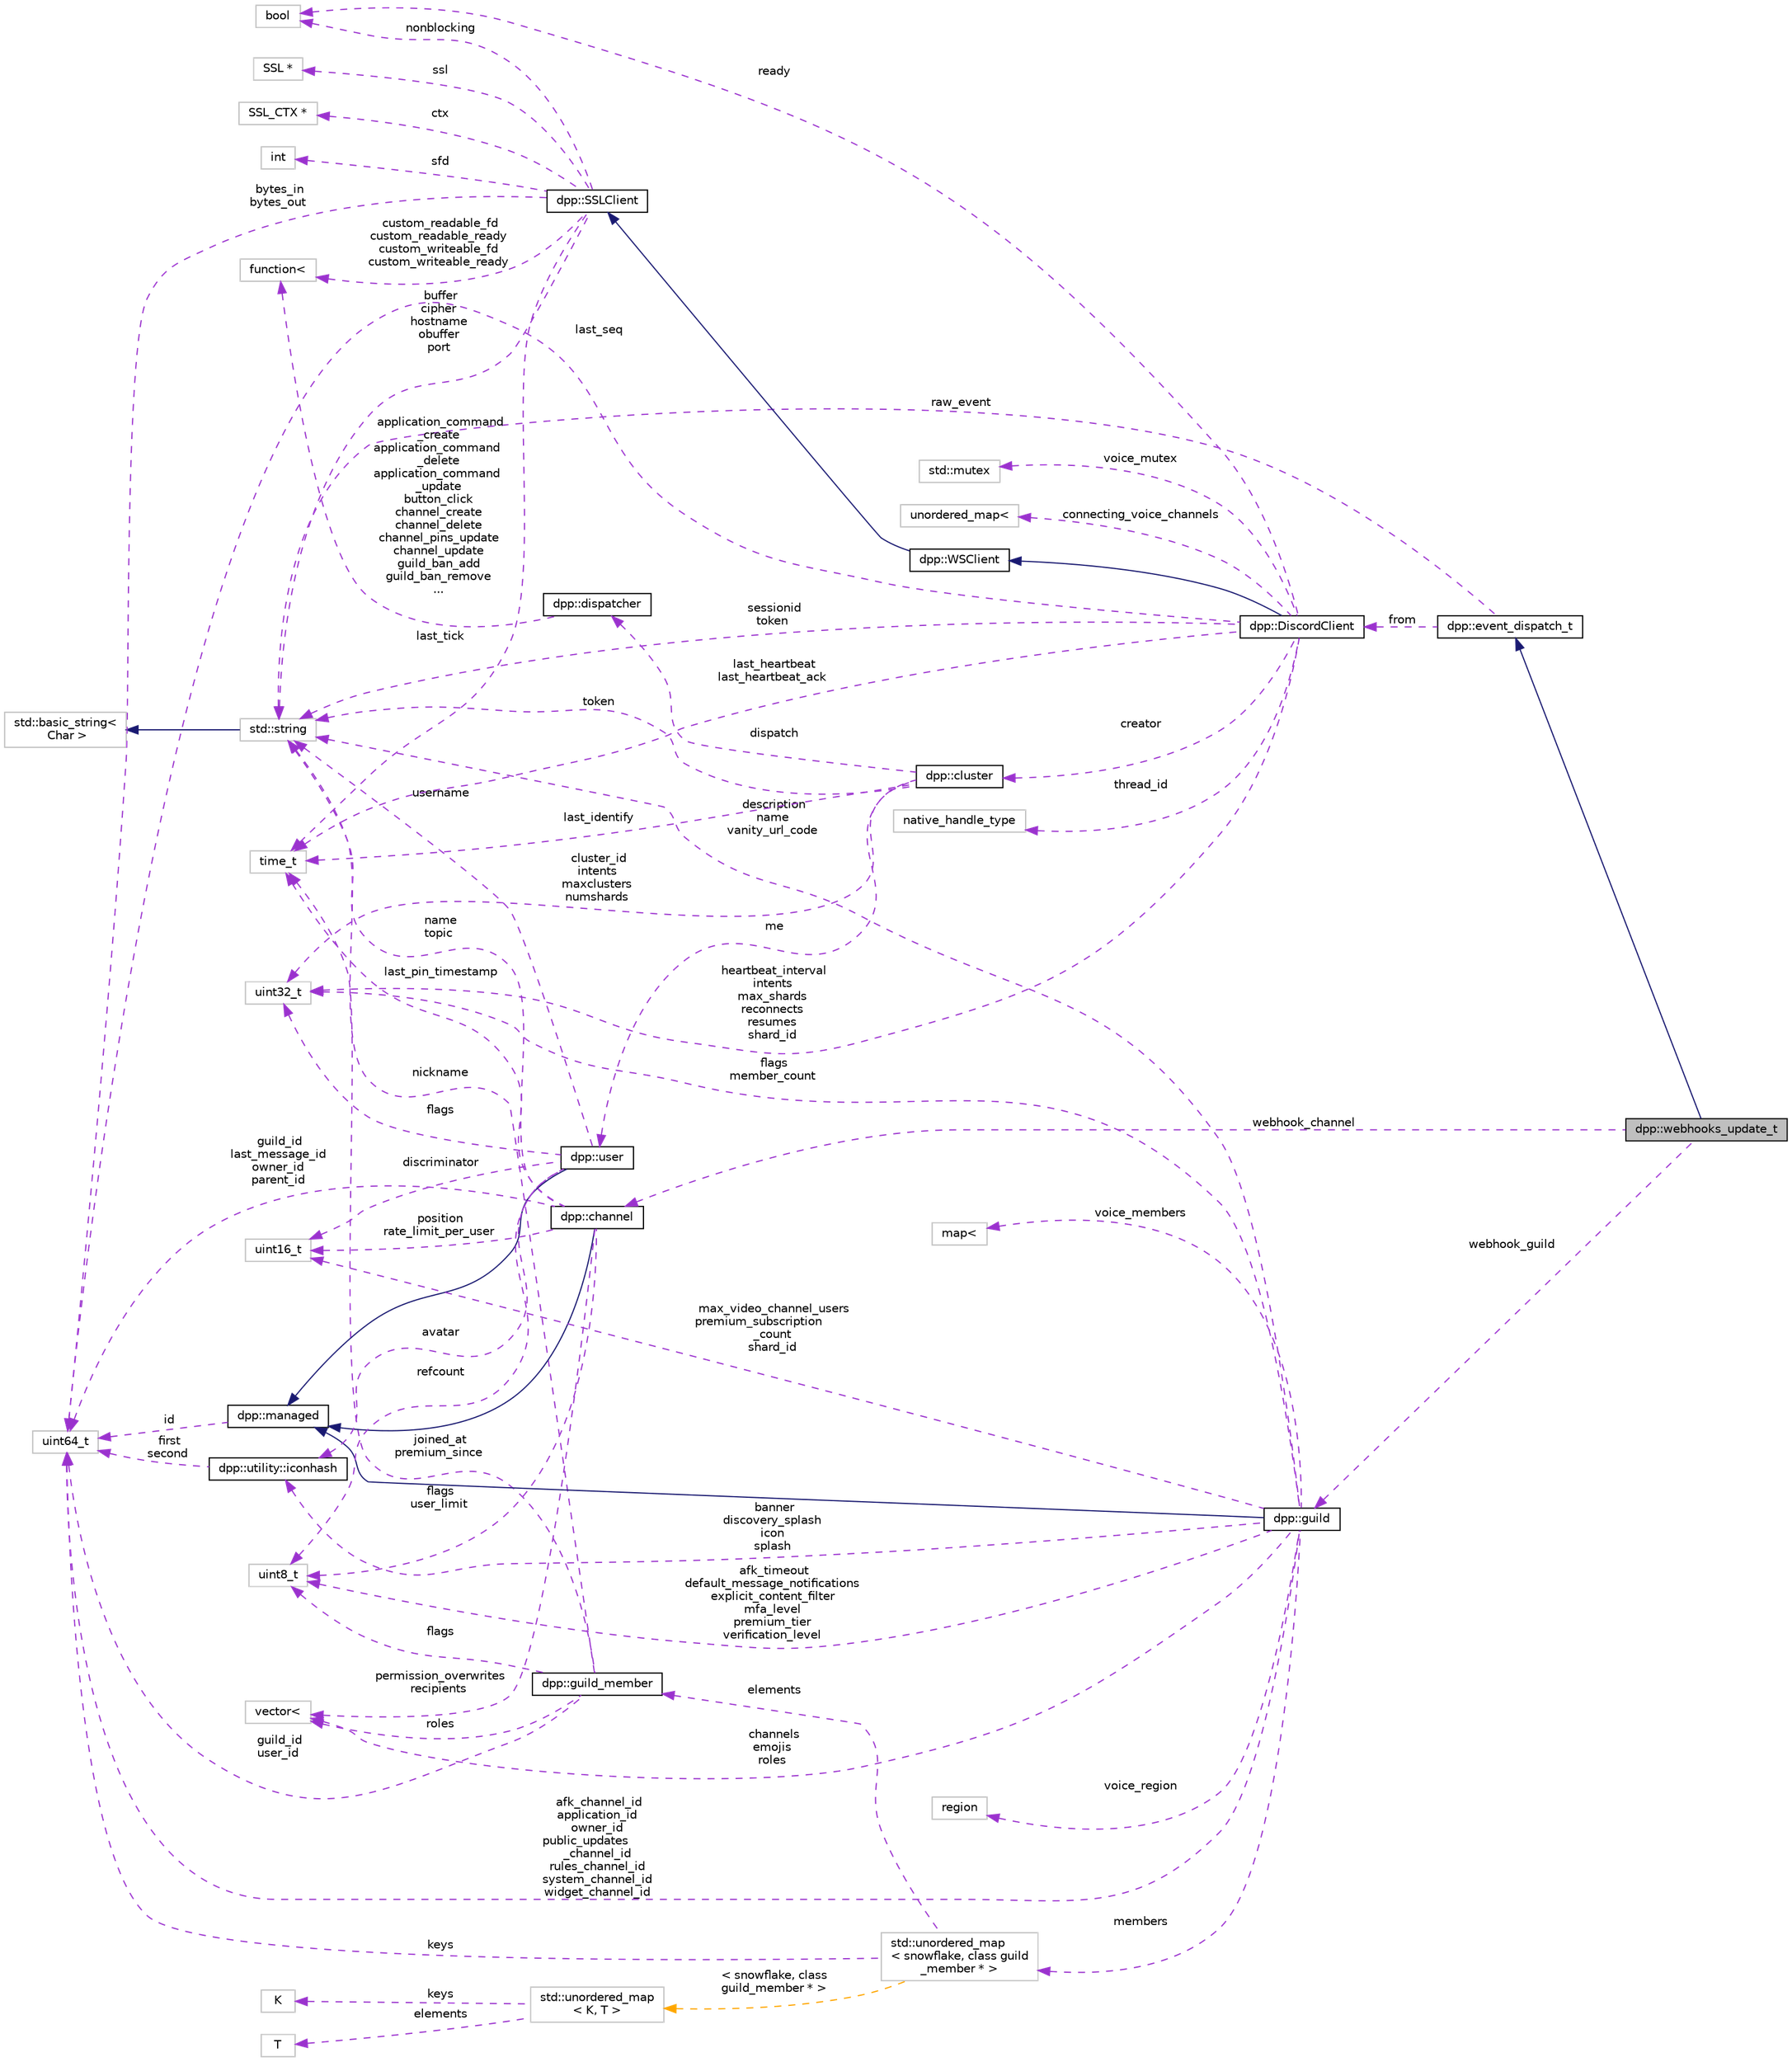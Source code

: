 digraph "dpp::webhooks_update_t"
{
 // INTERACTIVE_SVG=YES
 // LATEX_PDF_SIZE
  bgcolor="transparent";
  edge [fontname="Helvetica",fontsize="10",labelfontname="Helvetica",labelfontsize="10"];
  node [fontname="Helvetica",fontsize="10",shape=record];
  rankdir="LR";
  Node1 [label="dpp::webhooks_update_t",height=0.2,width=0.4,color="black", fillcolor="grey75", style="filled", fontcolor="black",tooltip="Webhooks update."];
  Node2 -> Node1 [dir="back",color="midnightblue",fontsize="10",style="solid",fontname="Helvetica"];
  Node2 [label="dpp::event_dispatch_t",height=0.2,width=0.4,color="black",URL="$structdpp_1_1event__dispatch__t.html",tooltip="Base event parameter struct."];
  Node3 -> Node2 [dir="back",color="darkorchid3",fontsize="10",style="dashed",label=" raw_event" ,fontname="Helvetica"];
  Node3 [label="std::string",height=0.2,width=0.4,color="grey75",tooltip=" "];
  Node4 -> Node3 [dir="back",color="midnightblue",fontsize="10",style="solid",fontname="Helvetica"];
  Node4 [label="std::basic_string\<\l Char \>",height=0.2,width=0.4,color="grey75",tooltip=" "];
  Node5 -> Node2 [dir="back",color="darkorchid3",fontsize="10",style="dashed",label=" from" ,fontname="Helvetica"];
  Node5 [label="dpp::DiscordClient",height=0.2,width=0.4,color="black",URL="$classdpp_1_1_discord_client.html",tooltip="Implements a discord client. Each DiscordClient connects to one shard and derives from a websocket cl..."];
  Node6 -> Node5 [dir="back",color="midnightblue",fontsize="10",style="solid",fontname="Helvetica"];
  Node6 [label="dpp::WSClient",height=0.2,width=0.4,color="black",URL="$classdpp_1_1_w_s_client.html",tooltip="Implements a websocket client based on the SSL client."];
  Node7 -> Node6 [dir="back",color="midnightblue",fontsize="10",style="solid",fontname="Helvetica"];
  Node7 [label="dpp::SSLClient",height=0.2,width=0.4,color="black",URL="$classdpp_1_1_s_s_l_client.html",tooltip="Implements a simple non-blocking SSL stream client."];
  Node3 -> Node7 [dir="back",color="darkorchid3",fontsize="10",style="dashed",label=" buffer\ncipher\nhostname\nobuffer\nport" ,fontname="Helvetica"];
  Node8 -> Node7 [dir="back",color="darkorchid3",fontsize="10",style="dashed",label=" nonblocking" ,fontname="Helvetica"];
  Node8 [label="bool",height=0.2,width=0.4,color="grey75",tooltip=" "];
  Node9 -> Node7 [dir="back",color="darkorchid3",fontsize="10",style="dashed",label=" sfd" ,fontname="Helvetica"];
  Node9 [label="int",height=0.2,width=0.4,color="grey75",tooltip=" "];
  Node10 -> Node7 [dir="back",color="darkorchid3",fontsize="10",style="dashed",label=" ssl" ,fontname="Helvetica"];
  Node10 [label="SSL *",height=0.2,width=0.4,color="grey75",tooltip=" "];
  Node11 -> Node7 [dir="back",color="darkorchid3",fontsize="10",style="dashed",label=" ctx" ,fontname="Helvetica"];
  Node11 [label="SSL_CTX *",height=0.2,width=0.4,color="grey75",tooltip=" "];
  Node12 -> Node7 [dir="back",color="darkorchid3",fontsize="10",style="dashed",label=" last_tick" ,fontname="Helvetica"];
  Node12 [label="time_t",height=0.2,width=0.4,color="grey75",tooltip=" "];
  Node13 -> Node7 [dir="back",color="darkorchid3",fontsize="10",style="dashed",label=" bytes_in\nbytes_out" ,fontname="Helvetica"];
  Node13 [label="uint64_t",height=0.2,width=0.4,color="grey75",tooltip=" "];
  Node14 -> Node7 [dir="back",color="darkorchid3",fontsize="10",style="dashed",label=" custom_readable_fd\ncustom_readable_ready\ncustom_writeable_fd\ncustom_writeable_ready" ,fontname="Helvetica"];
  Node14 [label="function\<",height=0.2,width=0.4,color="grey75",tooltip=" "];
  Node15 -> Node5 [dir="back",color="darkorchid3",fontsize="10",style="dashed",label=" creator" ,fontname="Helvetica"];
  Node15 [label="dpp::cluster",height=0.2,width=0.4,color="black",URL="$classdpp_1_1cluster.html",tooltip="The cluster class represents a group of shards and a command queue for sending and receiving commands..."];
  Node3 -> Node15 [dir="back",color="darkorchid3",fontsize="10",style="dashed",label=" token" ,fontname="Helvetica"];
  Node12 -> Node15 [dir="back",color="darkorchid3",fontsize="10",style="dashed",label=" last_identify" ,fontname="Helvetica"];
  Node16 -> Node15 [dir="back",color="darkorchid3",fontsize="10",style="dashed",label=" cluster_id\nintents\nmaxclusters\nnumshards" ,fontname="Helvetica"];
  Node16 [label="uint32_t",height=0.2,width=0.4,color="grey75",tooltip=" "];
  Node17 -> Node15 [dir="back",color="darkorchid3",fontsize="10",style="dashed",label=" dispatch" ,fontname="Helvetica"];
  Node17 [label="dpp::dispatcher",height=0.2,width=0.4,color="black",URL="$classdpp_1_1dispatcher.html",tooltip="The dispatcher class contains a set of std::functions representing hooked events that the user code i..."];
  Node14 -> Node17 [dir="back",color="darkorchid3",fontsize="10",style="dashed",label=" application_command\l_create\napplication_command\l_delete\napplication_command\l_update\nbutton_click\nchannel_create\nchannel_delete\nchannel_pins_update\nchannel_update\nguild_ban_add\nguild_ban_remove\n..." ,fontname="Helvetica"];
  Node18 -> Node15 [dir="back",color="darkorchid3",fontsize="10",style="dashed",label=" me" ,fontname="Helvetica"];
  Node18 [label="dpp::user",height=0.2,width=0.4,color="black",URL="$classdpp_1_1user.html",tooltip="Represents a user on discord. May or may not be a member of a dpp::guild."];
  Node19 -> Node18 [dir="back",color="midnightblue",fontsize="10",style="solid",fontname="Helvetica"];
  Node19 [label="dpp::managed",height=0.2,width=0.4,color="black",URL="$classdpp_1_1managed.html",tooltip="The managed class is the base class for various types that can be stored in a cache that are identifi..."];
  Node13 -> Node19 [dir="back",color="darkorchid3",fontsize="10",style="dashed",label=" id" ,fontname="Helvetica"];
  Node3 -> Node18 [dir="back",color="darkorchid3",fontsize="10",style="dashed",label=" username" ,fontname="Helvetica"];
  Node20 -> Node18 [dir="back",color="darkorchid3",fontsize="10",style="dashed",label=" discriminator" ,fontname="Helvetica"];
  Node20 [label="uint16_t",height=0.2,width=0.4,color="grey75",tooltip=" "];
  Node21 -> Node18 [dir="back",color="darkorchid3",fontsize="10",style="dashed",label=" avatar" ,fontname="Helvetica"];
  Node21 [label="dpp::utility::iconhash",height=0.2,width=0.4,color="black",URL="$structdpp_1_1utility_1_1iconhash.html",tooltip="Store a 128 bit icon hash (profile picture, server icon etc) as a 128 bit binary value made of two ui..."];
  Node13 -> Node21 [dir="back",color="darkorchid3",fontsize="10",style="dashed",label=" first\nsecond" ,fontname="Helvetica"];
  Node16 -> Node18 [dir="back",color="darkorchid3",fontsize="10",style="dashed",label=" flags" ,fontname="Helvetica"];
  Node22 -> Node18 [dir="back",color="darkorchid3",fontsize="10",style="dashed",label=" refcount" ,fontname="Helvetica"];
  Node22 [label="uint8_t",height=0.2,width=0.4,color="grey75",tooltip=" "];
  Node16 -> Node5 [dir="back",color="darkorchid3",fontsize="10",style="dashed",label=" heartbeat_interval\nintents\nmax_shards\nreconnects\nresumes\nshard_id" ,fontname="Helvetica"];
  Node12 -> Node5 [dir="back",color="darkorchid3",fontsize="10",style="dashed",label=" last_heartbeat\nlast_heartbeat_ack" ,fontname="Helvetica"];
  Node23 -> Node5 [dir="back",color="darkorchid3",fontsize="10",style="dashed",label=" thread_id" ,fontname="Helvetica"];
  Node23 [label="native_handle_type",height=0.2,width=0.4,color="grey75",tooltip=" "];
  Node13 -> Node5 [dir="back",color="darkorchid3",fontsize="10",style="dashed",label=" last_seq" ,fontname="Helvetica"];
  Node3 -> Node5 [dir="back",color="darkorchid3",fontsize="10",style="dashed",label=" sessionid\ntoken" ,fontname="Helvetica"];
  Node24 -> Node5 [dir="back",color="darkorchid3",fontsize="10",style="dashed",label=" voice_mutex" ,fontname="Helvetica"];
  Node24 [label="std::mutex",height=0.2,width=0.4,color="grey75",tooltip=" "];
  Node8 -> Node5 [dir="back",color="darkorchid3",fontsize="10",style="dashed",label=" ready" ,fontname="Helvetica"];
  Node25 -> Node5 [dir="back",color="darkorchid3",fontsize="10",style="dashed",label=" connecting_voice_channels" ,fontname="Helvetica"];
  Node25 [label="unordered_map\<",height=0.2,width=0.4,color="grey75",tooltip=" "];
  Node26 -> Node1 [dir="back",color="darkorchid3",fontsize="10",style="dashed",label=" webhook_guild" ,fontname="Helvetica"];
  Node26 [label="dpp::guild",height=0.2,width=0.4,color="black",URL="$classdpp_1_1guild.html",tooltip="Represents a guild on Discord (AKA a server)"];
  Node19 -> Node26 [dir="back",color="midnightblue",fontsize="10",style="solid",fontname="Helvetica"];
  Node20 -> Node26 [dir="back",color="darkorchid3",fontsize="10",style="dashed",label=" max_video_channel_users\npremium_subscription\l_count\nshard_id" ,fontname="Helvetica"];
  Node16 -> Node26 [dir="back",color="darkorchid3",fontsize="10",style="dashed",label=" flags\nmember_count" ,fontname="Helvetica"];
  Node3 -> Node26 [dir="back",color="darkorchid3",fontsize="10",style="dashed",label=" description\nname\nvanity_url_code" ,fontname="Helvetica"];
  Node21 -> Node26 [dir="back",color="darkorchid3",fontsize="10",style="dashed",label=" banner\ndiscovery_splash\nicon\nsplash" ,fontname="Helvetica"];
  Node13 -> Node26 [dir="back",color="darkorchid3",fontsize="10",style="dashed",label=" afk_channel_id\napplication_id\nowner_id\npublic_updates\l_channel_id\nrules_channel_id\nsystem_channel_id\nwidget_channel_id" ,fontname="Helvetica"];
  Node27 -> Node26 [dir="back",color="darkorchid3",fontsize="10",style="dashed",label=" voice_region" ,fontname="Helvetica"];
  Node27 [label="region",height=0.2,width=0.4,color="grey75",tooltip=" "];
  Node22 -> Node26 [dir="back",color="darkorchid3",fontsize="10",style="dashed",label=" afk_timeout\ndefault_message_notifications\nexplicit_content_filter\nmfa_level\npremium_tier\nverification_level" ,fontname="Helvetica"];
  Node28 -> Node26 [dir="back",color="darkorchid3",fontsize="10",style="dashed",label=" channels\nemojis\nroles" ,fontname="Helvetica"];
  Node28 [label="vector\<",height=0.2,width=0.4,color="grey75",tooltip=" "];
  Node29 -> Node26 [dir="back",color="darkorchid3",fontsize="10",style="dashed",label=" members" ,fontname="Helvetica"];
  Node29 [label="std::unordered_map\l\< snowflake, class guild\l_member * \>",height=0.2,width=0.4,color="grey75",tooltip=" "];
  Node13 -> Node29 [dir="back",color="darkorchid3",fontsize="10",style="dashed",label=" keys" ,fontname="Helvetica"];
  Node30 -> Node29 [dir="back",color="darkorchid3",fontsize="10",style="dashed",label=" elements" ,fontname="Helvetica"];
  Node30 [label="dpp::guild_member",height=0.2,width=0.4,color="black",URL="$classdpp_1_1guild__member.html",tooltip="Represents dpp::user membership upon a dpp::guild."];
  Node3 -> Node30 [dir="back",color="darkorchid3",fontsize="10",style="dashed",label=" nickname" ,fontname="Helvetica"];
  Node13 -> Node30 [dir="back",color="darkorchid3",fontsize="10",style="dashed",label=" guild_id\nuser_id" ,fontname="Helvetica"];
  Node28 -> Node30 [dir="back",color="darkorchid3",fontsize="10",style="dashed",label=" roles" ,fontname="Helvetica"];
  Node12 -> Node30 [dir="back",color="darkorchid3",fontsize="10",style="dashed",label=" joined_at\npremium_since" ,fontname="Helvetica"];
  Node22 -> Node30 [dir="back",color="darkorchid3",fontsize="10",style="dashed",label=" flags" ,fontname="Helvetica"];
  Node31 -> Node29 [dir="back",color="orange",fontsize="10",style="dashed",label=" \< snowflake, class\l guild_member * \>" ,fontname="Helvetica"];
  Node31 [label="std::unordered_map\l\< K, T \>",height=0.2,width=0.4,color="grey75",tooltip=" "];
  Node32 -> Node31 [dir="back",color="darkorchid3",fontsize="10",style="dashed",label=" keys" ,fontname="Helvetica"];
  Node32 [label="K",height=0.2,width=0.4,color="grey75",tooltip=" "];
  Node33 -> Node31 [dir="back",color="darkorchid3",fontsize="10",style="dashed",label=" elements" ,fontname="Helvetica"];
  Node33 [label="T",height=0.2,width=0.4,color="grey75",tooltip=" "];
  Node34 -> Node26 [dir="back",color="darkorchid3",fontsize="10",style="dashed",label=" voice_members" ,fontname="Helvetica"];
  Node34 [label="map\<",height=0.2,width=0.4,color="grey75",tooltip=" "];
  Node35 -> Node1 [dir="back",color="darkorchid3",fontsize="10",style="dashed",label=" webhook_channel" ,fontname="Helvetica"];
  Node35 [label="dpp::channel",height=0.2,width=0.4,color="black",URL="$classdpp_1_1channel.html",tooltip="A definition of a discord channel."];
  Node19 -> Node35 [dir="back",color="midnightblue",fontsize="10",style="solid",fontname="Helvetica"];
  Node22 -> Node35 [dir="back",color="darkorchid3",fontsize="10",style="dashed",label=" flags\nuser_limit" ,fontname="Helvetica"];
  Node13 -> Node35 [dir="back",color="darkorchid3",fontsize="10",style="dashed",label=" guild_id\nlast_message_id\nowner_id\nparent_id" ,fontname="Helvetica"];
  Node20 -> Node35 [dir="back",color="darkorchid3",fontsize="10",style="dashed",label=" position\nrate_limit_per_user" ,fontname="Helvetica"];
  Node3 -> Node35 [dir="back",color="darkorchid3",fontsize="10",style="dashed",label=" name\ntopic" ,fontname="Helvetica"];
  Node12 -> Node35 [dir="back",color="darkorchid3",fontsize="10",style="dashed",label=" last_pin_timestamp" ,fontname="Helvetica"];
  Node28 -> Node35 [dir="back",color="darkorchid3",fontsize="10",style="dashed",label=" permission_overwrites\nrecipients" ,fontname="Helvetica"];
}
